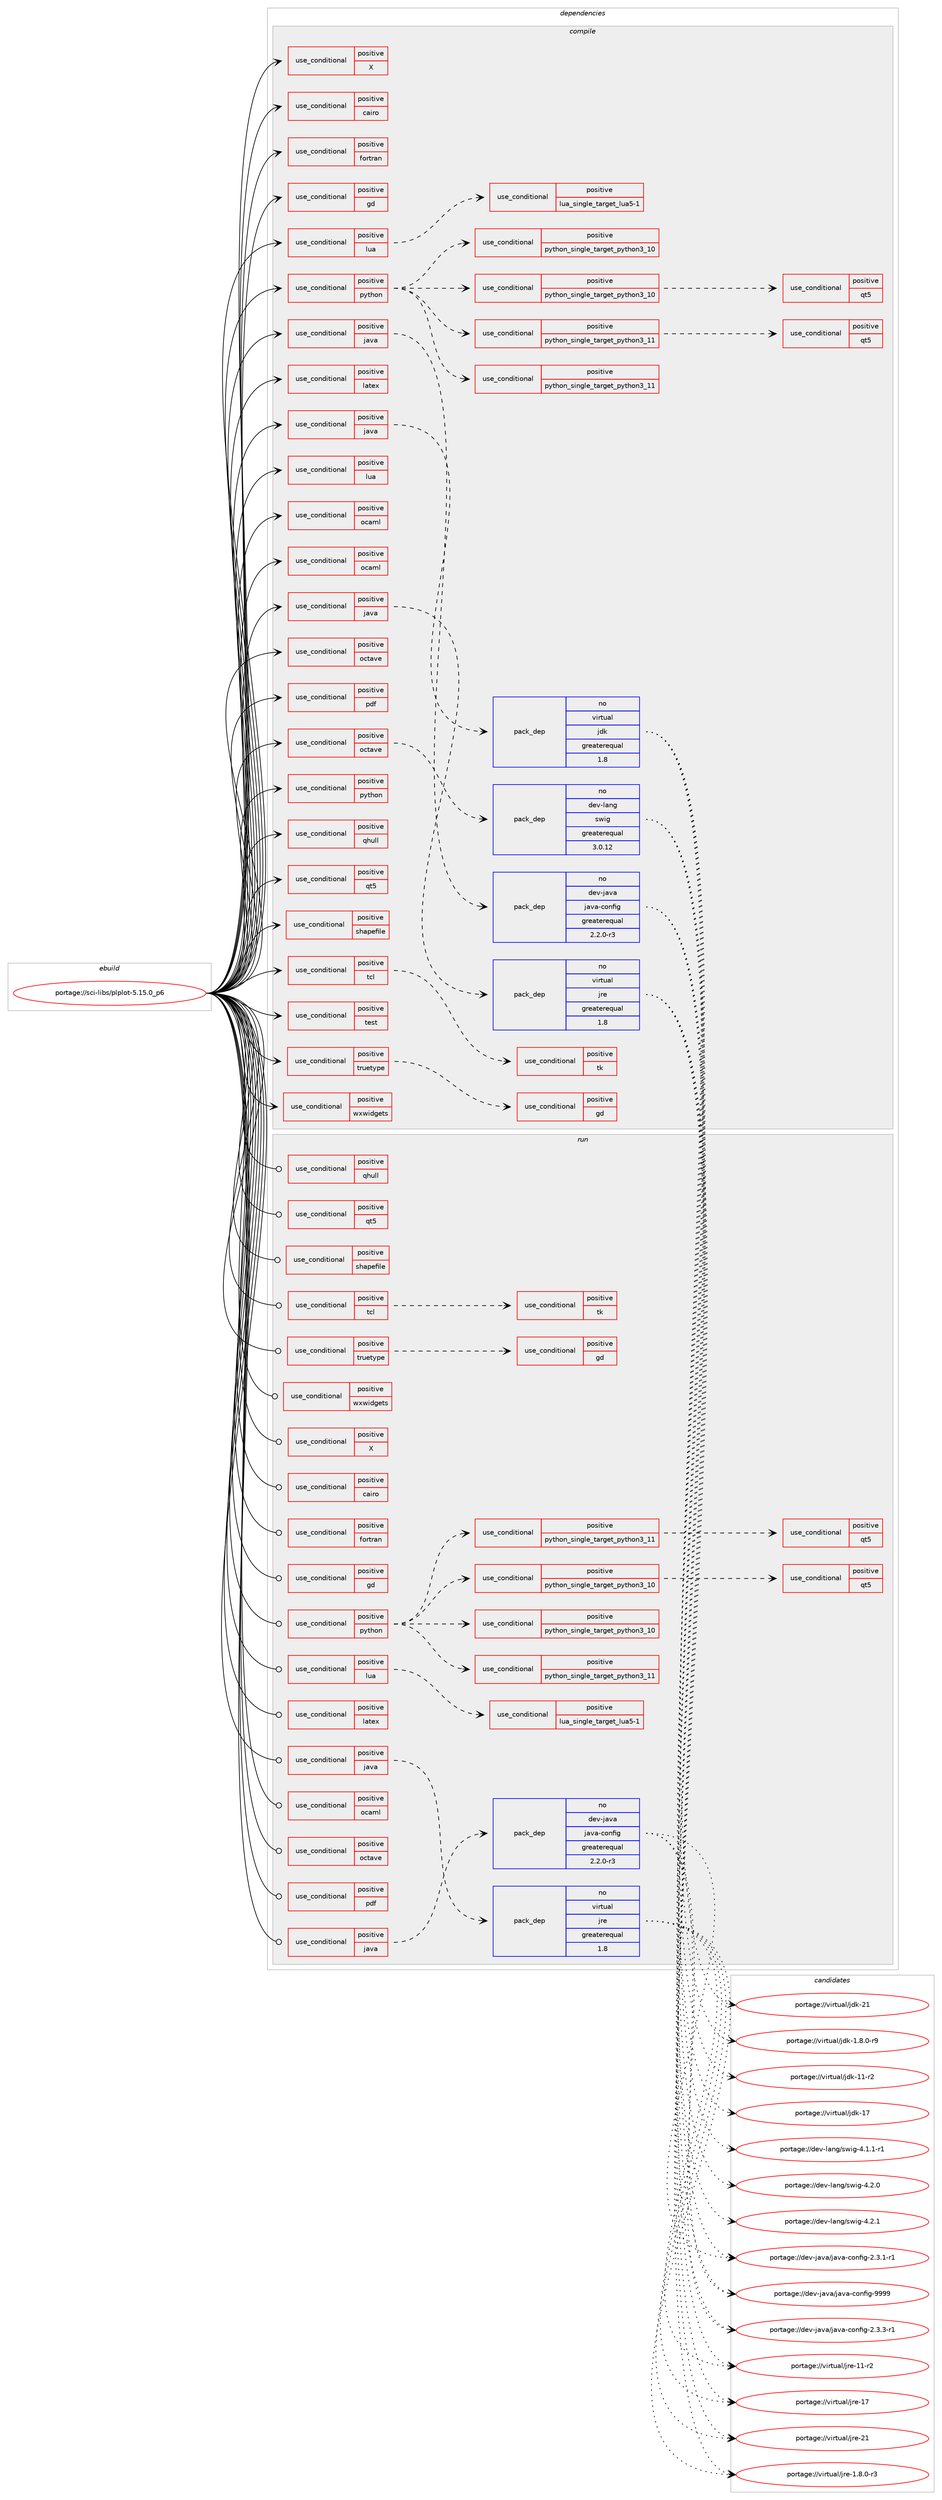 digraph prolog {

# *************
# Graph options
# *************

newrank=true;
concentrate=true;
compound=true;
graph [rankdir=LR,fontname=Helvetica,fontsize=10,ranksep=1.5];#, ranksep=2.5, nodesep=0.2];
edge  [arrowhead=vee];
node  [fontname=Helvetica,fontsize=10];

# **********
# The ebuild
# **********

subgraph cluster_leftcol {
color=gray;
rank=same;
label=<<i>ebuild</i>>;
id [label="portage://sci-libs/plplot-5.15.0_p6", color=red, width=4, href="../sci-libs/plplot-5.15.0_p6.svg"];
}

# ****************
# The dependencies
# ****************

subgraph cluster_midcol {
color=gray;
label=<<i>dependencies</i>>;
subgraph cluster_compile {
fillcolor="#eeeeee";
style=filled;
label=<<i>compile</i>>;
subgraph cond1716 {
dependency2442 [label=<<TABLE BORDER="0" CELLBORDER="1" CELLSPACING="0" CELLPADDING="4"><TR><TD ROWSPAN="3" CELLPADDING="10">use_conditional</TD></TR><TR><TD>positive</TD></TR><TR><TD>X</TD></TR></TABLE>>, shape=none, color=red];
# *** BEGIN UNKNOWN DEPENDENCY TYPE (TODO) ***
# dependency2442 -> package_dependency(portage://sci-libs/plplot-5.15.0_p6,install,no,x11-libs,libX11,none,[,,],[slot(0),equal],[])
# *** END UNKNOWN DEPENDENCY TYPE (TODO) ***

# *** BEGIN UNKNOWN DEPENDENCY TYPE (TODO) ***
# dependency2442 -> package_dependency(portage://sci-libs/plplot-5.15.0_p6,install,no,x11-libs,libXau,none,[,,],[slot(0),equal],[])
# *** END UNKNOWN DEPENDENCY TYPE (TODO) ***

# *** BEGIN UNKNOWN DEPENDENCY TYPE (TODO) ***
# dependency2442 -> package_dependency(portage://sci-libs/plplot-5.15.0_p6,install,no,x11-libs,libXdmcp,none,[,,],[slot(0),equal],[])
# *** END UNKNOWN DEPENDENCY TYPE (TODO) ***

}
id:e -> dependency2442:w [weight=20,style="solid",arrowhead="vee"];
subgraph cond1717 {
dependency2443 [label=<<TABLE BORDER="0" CELLBORDER="1" CELLSPACING="0" CELLPADDING="4"><TR><TD ROWSPAN="3" CELLPADDING="10">use_conditional</TD></TR><TR><TD>positive</TD></TR><TR><TD>cairo</TD></TR></TABLE>>, shape=none, color=red];
# *** BEGIN UNKNOWN DEPENDENCY TYPE (TODO) ***
# dependency2443 -> package_dependency(portage://sci-libs/plplot-5.15.0_p6,install,no,x11-libs,cairo,none,[,,],[slot(0),equal],[use(optenable(svg),positive),use(enable(X),none)])
# *** END UNKNOWN DEPENDENCY TYPE (TODO) ***

}
id:e -> dependency2443:w [weight=20,style="solid",arrowhead="vee"];
subgraph cond1718 {
dependency2444 [label=<<TABLE BORDER="0" CELLBORDER="1" CELLSPACING="0" CELLPADDING="4"><TR><TD ROWSPAN="3" CELLPADDING="10">use_conditional</TD></TR><TR><TD>positive</TD></TR><TR><TD>fortran</TD></TR></TABLE>>, shape=none, color=red];
# *** BEGIN UNKNOWN DEPENDENCY TYPE (TODO) ***
# dependency2444 -> package_dependency(portage://sci-libs/plplot-5.15.0_p6,install,no,virtual,fortran,none,[,,],[],[])
# *** END UNKNOWN DEPENDENCY TYPE (TODO) ***

}
id:e -> dependency2444:w [weight=20,style="solid",arrowhead="vee"];
subgraph cond1719 {
dependency2445 [label=<<TABLE BORDER="0" CELLBORDER="1" CELLSPACING="0" CELLPADDING="4"><TR><TD ROWSPAN="3" CELLPADDING="10">use_conditional</TD></TR><TR><TD>positive</TD></TR><TR><TD>gd</TD></TR></TABLE>>, shape=none, color=red];
# *** BEGIN UNKNOWN DEPENDENCY TYPE (TODO) ***
# dependency2445 -> package_dependency(portage://sci-libs/plplot-5.15.0_p6,install,no,media-libs,gd,none,[,,],[slot(2),equal],[use(optenable(jpeg),none),use(optenable(png),none)])
# *** END UNKNOWN DEPENDENCY TYPE (TODO) ***

}
id:e -> dependency2445:w [weight=20,style="solid",arrowhead="vee"];
subgraph cond1720 {
dependency2446 [label=<<TABLE BORDER="0" CELLBORDER="1" CELLSPACING="0" CELLPADDING="4"><TR><TD ROWSPAN="3" CELLPADDING="10">use_conditional</TD></TR><TR><TD>positive</TD></TR><TR><TD>java</TD></TR></TABLE>>, shape=none, color=red];
subgraph pack687 {
dependency2447 [label=<<TABLE BORDER="0" CELLBORDER="1" CELLSPACING="0" CELLPADDING="4" WIDTH="220"><TR><TD ROWSPAN="6" CELLPADDING="30">pack_dep</TD></TR><TR><TD WIDTH="110">no</TD></TR><TR><TD>dev-java</TD></TR><TR><TD>java-config</TD></TR><TR><TD>greaterequal</TD></TR><TR><TD>2.2.0-r3</TD></TR></TABLE>>, shape=none, color=blue];
}
dependency2446:e -> dependency2447:w [weight=20,style="dashed",arrowhead="vee"];
}
id:e -> dependency2446:w [weight=20,style="solid",arrowhead="vee"];
subgraph cond1721 {
dependency2448 [label=<<TABLE BORDER="0" CELLBORDER="1" CELLSPACING="0" CELLPADDING="4"><TR><TD ROWSPAN="3" CELLPADDING="10">use_conditional</TD></TR><TR><TD>positive</TD></TR><TR><TD>java</TD></TR></TABLE>>, shape=none, color=red];
subgraph pack688 {
dependency2449 [label=<<TABLE BORDER="0" CELLBORDER="1" CELLSPACING="0" CELLPADDING="4" WIDTH="220"><TR><TD ROWSPAN="6" CELLPADDING="30">pack_dep</TD></TR><TR><TD WIDTH="110">no</TD></TR><TR><TD>virtual</TD></TR><TR><TD>jdk</TD></TR><TR><TD>greaterequal</TD></TR><TR><TD>1.8</TD></TR></TABLE>>, shape=none, color=blue];
}
dependency2448:e -> dependency2449:w [weight=20,style="dashed",arrowhead="vee"];
# *** BEGIN UNKNOWN DEPENDENCY TYPE (TODO) ***
# dependency2448 -> package_dependency(portage://sci-libs/plplot-5.15.0_p6,install,no,dev-lang,swig,none,[,,],[],[])
# *** END UNKNOWN DEPENDENCY TYPE (TODO) ***

}
id:e -> dependency2448:w [weight=20,style="solid",arrowhead="vee"];
subgraph cond1722 {
dependency2450 [label=<<TABLE BORDER="0" CELLBORDER="1" CELLSPACING="0" CELLPADDING="4"><TR><TD ROWSPAN="3" CELLPADDING="10">use_conditional</TD></TR><TR><TD>positive</TD></TR><TR><TD>java</TD></TR></TABLE>>, shape=none, color=red];
subgraph pack689 {
dependency2451 [label=<<TABLE BORDER="0" CELLBORDER="1" CELLSPACING="0" CELLPADDING="4" WIDTH="220"><TR><TD ROWSPAN="6" CELLPADDING="30">pack_dep</TD></TR><TR><TD WIDTH="110">no</TD></TR><TR><TD>virtual</TD></TR><TR><TD>jre</TD></TR><TR><TD>greaterequal</TD></TR><TR><TD>1.8</TD></TR></TABLE>>, shape=none, color=blue];
}
dependency2450:e -> dependency2451:w [weight=20,style="dashed",arrowhead="vee"];
}
id:e -> dependency2450:w [weight=20,style="solid",arrowhead="vee"];
subgraph cond1723 {
dependency2452 [label=<<TABLE BORDER="0" CELLBORDER="1" CELLSPACING="0" CELLPADDING="4"><TR><TD ROWSPAN="3" CELLPADDING="10">use_conditional</TD></TR><TR><TD>positive</TD></TR><TR><TD>latex</TD></TR></TABLE>>, shape=none, color=red];
# *** BEGIN UNKNOWN DEPENDENCY TYPE (TODO) ***
# dependency2452 -> package_dependency(portage://sci-libs/plplot-5.15.0_p6,install,no,app-text,ghostscript-gpl,none,[,,],[],[])
# *** END UNKNOWN DEPENDENCY TYPE (TODO) ***

# *** BEGIN UNKNOWN DEPENDENCY TYPE (TODO) ***
# dependency2452 -> package_dependency(portage://sci-libs/plplot-5.15.0_p6,install,no,virtual,latex-base,none,[,,],[],[])
# *** END UNKNOWN DEPENDENCY TYPE (TODO) ***

}
id:e -> dependency2452:w [weight=20,style="solid",arrowhead="vee"];
subgraph cond1724 {
dependency2453 [label=<<TABLE BORDER="0" CELLBORDER="1" CELLSPACING="0" CELLPADDING="4"><TR><TD ROWSPAN="3" CELLPADDING="10">use_conditional</TD></TR><TR><TD>positive</TD></TR><TR><TD>lua</TD></TR></TABLE>>, shape=none, color=red];
subgraph cond1725 {
dependency2454 [label=<<TABLE BORDER="0" CELLBORDER="1" CELLSPACING="0" CELLPADDING="4"><TR><TD ROWSPAN="3" CELLPADDING="10">use_conditional</TD></TR><TR><TD>positive</TD></TR><TR><TD>lua_single_target_lua5-1</TD></TR></TABLE>>, shape=none, color=red];
# *** BEGIN UNKNOWN DEPENDENCY TYPE (TODO) ***
# dependency2454 -> package_dependency(portage://sci-libs/plplot-5.15.0_p6,install,no,dev-lang,lua,none,[,,],[slot(5.1)],[])
# *** END UNKNOWN DEPENDENCY TYPE (TODO) ***

}
dependency2453:e -> dependency2454:w [weight=20,style="dashed",arrowhead="vee"];
}
id:e -> dependency2453:w [weight=20,style="solid",arrowhead="vee"];
subgraph cond1726 {
dependency2455 [label=<<TABLE BORDER="0" CELLBORDER="1" CELLSPACING="0" CELLPADDING="4"><TR><TD ROWSPAN="3" CELLPADDING="10">use_conditional</TD></TR><TR><TD>positive</TD></TR><TR><TD>lua</TD></TR></TABLE>>, shape=none, color=red];
# *** BEGIN UNKNOWN DEPENDENCY TYPE (TODO) ***
# dependency2455 -> package_dependency(portage://sci-libs/plplot-5.15.0_p6,install,no,dev-lang,swig,none,[,,],[],[])
# *** END UNKNOWN DEPENDENCY TYPE (TODO) ***

}
id:e -> dependency2455:w [weight=20,style="solid",arrowhead="vee"];
subgraph cond1727 {
dependency2456 [label=<<TABLE BORDER="0" CELLBORDER="1" CELLSPACING="0" CELLPADDING="4"><TR><TD ROWSPAN="3" CELLPADDING="10">use_conditional</TD></TR><TR><TD>positive</TD></TR><TR><TD>ocaml</TD></TR></TABLE>>, shape=none, color=red];
# *** BEGIN UNKNOWN DEPENDENCY TYPE (TODO) ***
# dependency2456 -> package_dependency(portage://sci-libs/plplot-5.15.0_p6,install,no,dev-lang,ocaml,none,[,,],any_same_slot,[])
# *** END UNKNOWN DEPENDENCY TYPE (TODO) ***

# *** BEGIN UNKNOWN DEPENDENCY TYPE (TODO) ***
# dependency2456 -> package_dependency(portage://sci-libs/plplot-5.15.0_p6,install,no,dev-ml,camlidl,none,[,,],any_same_slot,[])
# *** END UNKNOWN DEPENDENCY TYPE (TODO) ***

}
id:e -> dependency2456:w [weight=20,style="solid",arrowhead="vee"];
subgraph cond1728 {
dependency2457 [label=<<TABLE BORDER="0" CELLBORDER="1" CELLSPACING="0" CELLPADDING="4"><TR><TD ROWSPAN="3" CELLPADDING="10">use_conditional</TD></TR><TR><TD>positive</TD></TR><TR><TD>ocaml</TD></TR></TABLE>>, shape=none, color=red];
# *** BEGIN UNKNOWN DEPENDENCY TYPE (TODO) ***
# dependency2457 -> package_dependency(portage://sci-libs/plplot-5.15.0_p6,install,no,dev-ml,findlib,none,[,,],[],[])
# *** END UNKNOWN DEPENDENCY TYPE (TODO) ***

}
id:e -> dependency2457:w [weight=20,style="solid",arrowhead="vee"];
subgraph cond1729 {
dependency2458 [label=<<TABLE BORDER="0" CELLBORDER="1" CELLSPACING="0" CELLPADDING="4"><TR><TD ROWSPAN="3" CELLPADDING="10">use_conditional</TD></TR><TR><TD>positive</TD></TR><TR><TD>octave</TD></TR></TABLE>>, shape=none, color=red];
subgraph pack690 {
dependency2459 [label=<<TABLE BORDER="0" CELLBORDER="1" CELLSPACING="0" CELLPADDING="4" WIDTH="220"><TR><TD ROWSPAN="6" CELLPADDING="30">pack_dep</TD></TR><TR><TD WIDTH="110">no</TD></TR><TR><TD>dev-lang</TD></TR><TR><TD>swig</TD></TR><TR><TD>greaterequal</TD></TR><TR><TD>3.0.12</TD></TR></TABLE>>, shape=none, color=blue];
}
dependency2458:e -> dependency2459:w [weight=20,style="dashed",arrowhead="vee"];
}
id:e -> dependency2458:w [weight=20,style="solid",arrowhead="vee"];
subgraph cond1730 {
dependency2460 [label=<<TABLE BORDER="0" CELLBORDER="1" CELLSPACING="0" CELLPADDING="4"><TR><TD ROWSPAN="3" CELLPADDING="10">use_conditional</TD></TR><TR><TD>positive</TD></TR><TR><TD>octave</TD></TR></TABLE>>, shape=none, color=red];
# *** BEGIN UNKNOWN DEPENDENCY TYPE (TODO) ***
# dependency2460 -> package_dependency(portage://sci-libs/plplot-5.15.0_p6,install,no,sci-mathematics,octave,none,[,,],[slot(0),equal],[])
# *** END UNKNOWN DEPENDENCY TYPE (TODO) ***

}
id:e -> dependency2460:w [weight=20,style="solid",arrowhead="vee"];
subgraph cond1731 {
dependency2461 [label=<<TABLE BORDER="0" CELLBORDER="1" CELLSPACING="0" CELLPADDING="4"><TR><TD ROWSPAN="3" CELLPADDING="10">use_conditional</TD></TR><TR><TD>positive</TD></TR><TR><TD>pdf</TD></TR></TABLE>>, shape=none, color=red];
# *** BEGIN UNKNOWN DEPENDENCY TYPE (TODO) ***
# dependency2461 -> package_dependency(portage://sci-libs/plplot-5.15.0_p6,install,no,media-libs,libharu,none,[,,],[slot(0),equal],[])
# *** END UNKNOWN DEPENDENCY TYPE (TODO) ***

}
id:e -> dependency2461:w [weight=20,style="solid",arrowhead="vee"];
subgraph cond1732 {
dependency2462 [label=<<TABLE BORDER="0" CELLBORDER="1" CELLSPACING="0" CELLPADDING="4"><TR><TD ROWSPAN="3" CELLPADDING="10">use_conditional</TD></TR><TR><TD>positive</TD></TR><TR><TD>python</TD></TR></TABLE>>, shape=none, color=red];
subgraph cond1733 {
dependency2463 [label=<<TABLE BORDER="0" CELLBORDER="1" CELLSPACING="0" CELLPADDING="4"><TR><TD ROWSPAN="3" CELLPADDING="10">use_conditional</TD></TR><TR><TD>positive</TD></TR><TR><TD>python_single_target_python3_10</TD></TR></TABLE>>, shape=none, color=red];
# *** BEGIN UNKNOWN DEPENDENCY TYPE (TODO) ***
# dependency2463 -> package_dependency(portage://sci-libs/plplot-5.15.0_p6,install,no,dev-lang,python,none,[,,],[slot(3.10)],[])
# *** END UNKNOWN DEPENDENCY TYPE (TODO) ***

}
dependency2462:e -> dependency2463:w [weight=20,style="dashed",arrowhead="vee"];
subgraph cond1734 {
dependency2464 [label=<<TABLE BORDER="0" CELLBORDER="1" CELLSPACING="0" CELLPADDING="4"><TR><TD ROWSPAN="3" CELLPADDING="10">use_conditional</TD></TR><TR><TD>positive</TD></TR><TR><TD>python_single_target_python3_11</TD></TR></TABLE>>, shape=none, color=red];
# *** BEGIN UNKNOWN DEPENDENCY TYPE (TODO) ***
# dependency2464 -> package_dependency(portage://sci-libs/plplot-5.15.0_p6,install,no,dev-lang,python,none,[,,],[slot(3.11)],[])
# *** END UNKNOWN DEPENDENCY TYPE (TODO) ***

}
dependency2462:e -> dependency2464:w [weight=20,style="dashed",arrowhead="vee"];
subgraph cond1735 {
dependency2465 [label=<<TABLE BORDER="0" CELLBORDER="1" CELLSPACING="0" CELLPADDING="4"><TR><TD ROWSPAN="3" CELLPADDING="10">use_conditional</TD></TR><TR><TD>positive</TD></TR><TR><TD>python_single_target_python3_10</TD></TR></TABLE>>, shape=none, color=red];
# *** BEGIN UNKNOWN DEPENDENCY TYPE (TODO) ***
# dependency2465 -> package_dependency(portage://sci-libs/plplot-5.15.0_p6,install,no,dev-python,numpy,none,[,,],[],[use(enable(python_targets_python3_10),negative)])
# *** END UNKNOWN DEPENDENCY TYPE (TODO) ***

subgraph cond1736 {
dependency2466 [label=<<TABLE BORDER="0" CELLBORDER="1" CELLSPACING="0" CELLPADDING="4"><TR><TD ROWSPAN="3" CELLPADDING="10">use_conditional</TD></TR><TR><TD>positive</TD></TR><TR><TD>qt5</TD></TR></TABLE>>, shape=none, color=red];
# *** BEGIN UNKNOWN DEPENDENCY TYPE (TODO) ***
# dependency2466 -> package_dependency(portage://sci-libs/plplot-5.15.0_p6,install,no,dev-python,PyQt5,none,[,,],[],[use(enable(python_targets_python3_10),negative)])
# *** END UNKNOWN DEPENDENCY TYPE (TODO) ***

}
dependency2465:e -> dependency2466:w [weight=20,style="dashed",arrowhead="vee"];
}
dependency2462:e -> dependency2465:w [weight=20,style="dashed",arrowhead="vee"];
subgraph cond1737 {
dependency2467 [label=<<TABLE BORDER="0" CELLBORDER="1" CELLSPACING="0" CELLPADDING="4"><TR><TD ROWSPAN="3" CELLPADDING="10">use_conditional</TD></TR><TR><TD>positive</TD></TR><TR><TD>python_single_target_python3_11</TD></TR></TABLE>>, shape=none, color=red];
# *** BEGIN UNKNOWN DEPENDENCY TYPE (TODO) ***
# dependency2467 -> package_dependency(portage://sci-libs/plplot-5.15.0_p6,install,no,dev-python,numpy,none,[,,],[],[use(enable(python_targets_python3_11),negative)])
# *** END UNKNOWN DEPENDENCY TYPE (TODO) ***

subgraph cond1738 {
dependency2468 [label=<<TABLE BORDER="0" CELLBORDER="1" CELLSPACING="0" CELLPADDING="4"><TR><TD ROWSPAN="3" CELLPADDING="10">use_conditional</TD></TR><TR><TD>positive</TD></TR><TR><TD>qt5</TD></TR></TABLE>>, shape=none, color=red];
# *** BEGIN UNKNOWN DEPENDENCY TYPE (TODO) ***
# dependency2468 -> package_dependency(portage://sci-libs/plplot-5.15.0_p6,install,no,dev-python,PyQt5,none,[,,],[],[use(enable(python_targets_python3_11),negative)])
# *** END UNKNOWN DEPENDENCY TYPE (TODO) ***

}
dependency2467:e -> dependency2468:w [weight=20,style="dashed",arrowhead="vee"];
}
dependency2462:e -> dependency2467:w [weight=20,style="dashed",arrowhead="vee"];
}
id:e -> dependency2462:w [weight=20,style="solid",arrowhead="vee"];
subgraph cond1739 {
dependency2469 [label=<<TABLE BORDER="0" CELLBORDER="1" CELLSPACING="0" CELLPADDING="4"><TR><TD ROWSPAN="3" CELLPADDING="10">use_conditional</TD></TR><TR><TD>positive</TD></TR><TR><TD>python</TD></TR></TABLE>>, shape=none, color=red];
# *** BEGIN UNKNOWN DEPENDENCY TYPE (TODO) ***
# dependency2469 -> package_dependency(portage://sci-libs/plplot-5.15.0_p6,install,no,dev-lang,swig,none,[,,],[],[])
# *** END UNKNOWN DEPENDENCY TYPE (TODO) ***

}
id:e -> dependency2469:w [weight=20,style="solid",arrowhead="vee"];
subgraph cond1740 {
dependency2470 [label=<<TABLE BORDER="0" CELLBORDER="1" CELLSPACING="0" CELLPADDING="4"><TR><TD ROWSPAN="3" CELLPADDING="10">use_conditional</TD></TR><TR><TD>positive</TD></TR><TR><TD>qhull</TD></TR></TABLE>>, shape=none, color=red];
# *** BEGIN UNKNOWN DEPENDENCY TYPE (TODO) ***
# dependency2470 -> package_dependency(portage://sci-libs/plplot-5.15.0_p6,install,no,media-libs,qhull,none,[,,],[slot(0),equal],[])
# *** END UNKNOWN DEPENDENCY TYPE (TODO) ***

}
id:e -> dependency2470:w [weight=20,style="solid",arrowhead="vee"];
subgraph cond1741 {
dependency2471 [label=<<TABLE BORDER="0" CELLBORDER="1" CELLSPACING="0" CELLPADDING="4"><TR><TD ROWSPAN="3" CELLPADDING="10">use_conditional</TD></TR><TR><TD>positive</TD></TR><TR><TD>qt5</TD></TR></TABLE>>, shape=none, color=red];
# *** BEGIN UNKNOWN DEPENDENCY TYPE (TODO) ***
# dependency2471 -> package_dependency(portage://sci-libs/plplot-5.15.0_p6,install,no,dev-qt,qtgui,none,[,,],[slot(5)],[])
# *** END UNKNOWN DEPENDENCY TYPE (TODO) ***

# *** BEGIN UNKNOWN DEPENDENCY TYPE (TODO) ***
# dependency2471 -> package_dependency(portage://sci-libs/plplot-5.15.0_p6,install,no,dev-qt,qtsvg,none,[,,],[slot(5)],[])
# *** END UNKNOWN DEPENDENCY TYPE (TODO) ***

# *** BEGIN UNKNOWN DEPENDENCY TYPE (TODO) ***
# dependency2471 -> package_dependency(portage://sci-libs/plplot-5.15.0_p6,install,no,dev-qt,qtprintsupport,none,[,,],[slot(5)],[])
# *** END UNKNOWN DEPENDENCY TYPE (TODO) ***

}
id:e -> dependency2471:w [weight=20,style="solid",arrowhead="vee"];
subgraph cond1742 {
dependency2472 [label=<<TABLE BORDER="0" CELLBORDER="1" CELLSPACING="0" CELLPADDING="4"><TR><TD ROWSPAN="3" CELLPADDING="10">use_conditional</TD></TR><TR><TD>positive</TD></TR><TR><TD>shapefile</TD></TR></TABLE>>, shape=none, color=red];
# *** BEGIN UNKNOWN DEPENDENCY TYPE (TODO) ***
# dependency2472 -> package_dependency(portage://sci-libs/plplot-5.15.0_p6,install,no,sci-libs,shapelib,none,[,,],[slot(0),equal],[])
# *** END UNKNOWN DEPENDENCY TYPE (TODO) ***

}
id:e -> dependency2472:w [weight=20,style="solid",arrowhead="vee"];
subgraph cond1743 {
dependency2473 [label=<<TABLE BORDER="0" CELLBORDER="1" CELLSPACING="0" CELLPADDING="4"><TR><TD ROWSPAN="3" CELLPADDING="10">use_conditional</TD></TR><TR><TD>positive</TD></TR><TR><TD>tcl</TD></TR></TABLE>>, shape=none, color=red];
# *** BEGIN UNKNOWN DEPENDENCY TYPE (TODO) ***
# dependency2473 -> package_dependency(portage://sci-libs/plplot-5.15.0_p6,install,no,dev-lang,tcl,none,[,,],[slot(0),equal],[])
# *** END UNKNOWN DEPENDENCY TYPE (TODO) ***

# *** BEGIN UNKNOWN DEPENDENCY TYPE (TODO) ***
# dependency2473 -> package_dependency(portage://sci-libs/plplot-5.15.0_p6,install,no,dev-tcltk,itcl,none,[,,],[slot(0),equal],[])
# *** END UNKNOWN DEPENDENCY TYPE (TODO) ***

subgraph cond1744 {
dependency2474 [label=<<TABLE BORDER="0" CELLBORDER="1" CELLSPACING="0" CELLPADDING="4"><TR><TD ROWSPAN="3" CELLPADDING="10">use_conditional</TD></TR><TR><TD>positive</TD></TR><TR><TD>tk</TD></TR></TABLE>>, shape=none, color=red];
# *** BEGIN UNKNOWN DEPENDENCY TYPE (TODO) ***
# dependency2474 -> package_dependency(portage://sci-libs/plplot-5.15.0_p6,install,no,dev-lang,tk,none,[,,],[slot(0),equal],[])
# *** END UNKNOWN DEPENDENCY TYPE (TODO) ***

# *** BEGIN UNKNOWN DEPENDENCY TYPE (TODO) ***
# dependency2474 -> package_dependency(portage://sci-libs/plplot-5.15.0_p6,install,no,dev-tcltk,itk,none,[,,],[],[])
# *** END UNKNOWN DEPENDENCY TYPE (TODO) ***

}
dependency2473:e -> dependency2474:w [weight=20,style="dashed",arrowhead="vee"];
}
id:e -> dependency2473:w [weight=20,style="solid",arrowhead="vee"];
subgraph cond1745 {
dependency2475 [label=<<TABLE BORDER="0" CELLBORDER="1" CELLSPACING="0" CELLPADDING="4"><TR><TD ROWSPAN="3" CELLPADDING="10">use_conditional</TD></TR><TR><TD>positive</TD></TR><TR><TD>test</TD></TR></TABLE>>, shape=none, color=red];
# *** BEGIN UNKNOWN DEPENDENCY TYPE (TODO) ***
# dependency2475 -> package_dependency(portage://sci-libs/plplot-5.15.0_p6,install,no,media-fonts,font-misc-misc,none,[,,],[],[])
# *** END UNKNOWN DEPENDENCY TYPE (TODO) ***

# *** BEGIN UNKNOWN DEPENDENCY TYPE (TODO) ***
# dependency2475 -> package_dependency(portage://sci-libs/plplot-5.15.0_p6,install,no,media-fonts,font-cursor-misc,none,[,,],[],[])
# *** END UNKNOWN DEPENDENCY TYPE (TODO) ***

}
id:e -> dependency2475:w [weight=20,style="solid",arrowhead="vee"];
subgraph cond1746 {
dependency2476 [label=<<TABLE BORDER="0" CELLBORDER="1" CELLSPACING="0" CELLPADDING="4"><TR><TD ROWSPAN="3" CELLPADDING="10">use_conditional</TD></TR><TR><TD>positive</TD></TR><TR><TD>truetype</TD></TR></TABLE>>, shape=none, color=red];
# *** BEGIN UNKNOWN DEPENDENCY TYPE (TODO) ***
# dependency2476 -> package_dependency(portage://sci-libs/plplot-5.15.0_p6,install,no,media-fonts,freefont,none,[,,],[],[])
# *** END UNKNOWN DEPENDENCY TYPE (TODO) ***

# *** BEGIN UNKNOWN DEPENDENCY TYPE (TODO) ***
# dependency2476 -> package_dependency(portage://sci-libs/plplot-5.15.0_p6,install,no,media-libs,lasi,none,[,,],[slot(0),equal],[])
# *** END UNKNOWN DEPENDENCY TYPE (TODO) ***

subgraph cond1747 {
dependency2477 [label=<<TABLE BORDER="0" CELLBORDER="1" CELLSPACING="0" CELLPADDING="4"><TR><TD ROWSPAN="3" CELLPADDING="10">use_conditional</TD></TR><TR><TD>positive</TD></TR><TR><TD>gd</TD></TR></TABLE>>, shape=none, color=red];
# *** BEGIN UNKNOWN DEPENDENCY TYPE (TODO) ***
# dependency2477 -> package_dependency(portage://sci-libs/plplot-5.15.0_p6,install,no,media-libs,gd,none,[,,],[slot(2),equal],[use(enable(truetype),none)])
# *** END UNKNOWN DEPENDENCY TYPE (TODO) ***

}
dependency2476:e -> dependency2477:w [weight=20,style="dashed",arrowhead="vee"];
}
id:e -> dependency2476:w [weight=20,style="solid",arrowhead="vee"];
subgraph cond1748 {
dependency2478 [label=<<TABLE BORDER="0" CELLBORDER="1" CELLSPACING="0" CELLPADDING="4"><TR><TD ROWSPAN="3" CELLPADDING="10">use_conditional</TD></TR><TR><TD>positive</TD></TR><TR><TD>wxwidgets</TD></TR></TABLE>>, shape=none, color=red];
# *** BEGIN UNKNOWN DEPENDENCY TYPE (TODO) ***
# dependency2478 -> package_dependency(portage://sci-libs/plplot-5.15.0_p6,install,no,x11-libs,wxGTK,none,[,,],[slot(3.2-gtk3),equal],[use(enable(X),none)])
# *** END UNKNOWN DEPENDENCY TYPE (TODO) ***

# *** BEGIN UNKNOWN DEPENDENCY TYPE (TODO) ***
# dependency2478 -> package_dependency(portage://sci-libs/plplot-5.15.0_p6,install,no,x11-libs,agg,none,[,,],[slot(0),equal],[use(optenable(truetype),none)])
# *** END UNKNOWN DEPENDENCY TYPE (TODO) ***

}
id:e -> dependency2478:w [weight=20,style="solid",arrowhead="vee"];
# *** BEGIN UNKNOWN DEPENDENCY TYPE (TODO) ***
# id -> package_dependency(portage://sci-libs/plplot-5.15.0_p6,install,no,virtual,pkgconfig,none,[,,],[],[])
# *** END UNKNOWN DEPENDENCY TYPE (TODO) ***

}
subgraph cluster_compileandrun {
fillcolor="#eeeeee";
style=filled;
label=<<i>compile and run</i>>;
}
subgraph cluster_run {
fillcolor="#eeeeee";
style=filled;
label=<<i>run</i>>;
subgraph cond1749 {
dependency2479 [label=<<TABLE BORDER="0" CELLBORDER="1" CELLSPACING="0" CELLPADDING="4"><TR><TD ROWSPAN="3" CELLPADDING="10">use_conditional</TD></TR><TR><TD>positive</TD></TR><TR><TD>X</TD></TR></TABLE>>, shape=none, color=red];
# *** BEGIN UNKNOWN DEPENDENCY TYPE (TODO) ***
# dependency2479 -> package_dependency(portage://sci-libs/plplot-5.15.0_p6,run,no,x11-libs,libX11,none,[,,],[slot(0),equal],[])
# *** END UNKNOWN DEPENDENCY TYPE (TODO) ***

# *** BEGIN UNKNOWN DEPENDENCY TYPE (TODO) ***
# dependency2479 -> package_dependency(portage://sci-libs/plplot-5.15.0_p6,run,no,x11-libs,libXau,none,[,,],[slot(0),equal],[])
# *** END UNKNOWN DEPENDENCY TYPE (TODO) ***

# *** BEGIN UNKNOWN DEPENDENCY TYPE (TODO) ***
# dependency2479 -> package_dependency(portage://sci-libs/plplot-5.15.0_p6,run,no,x11-libs,libXdmcp,none,[,,],[slot(0),equal],[])
# *** END UNKNOWN DEPENDENCY TYPE (TODO) ***

}
id:e -> dependency2479:w [weight=20,style="solid",arrowhead="odot"];
subgraph cond1750 {
dependency2480 [label=<<TABLE BORDER="0" CELLBORDER="1" CELLSPACING="0" CELLPADDING="4"><TR><TD ROWSPAN="3" CELLPADDING="10">use_conditional</TD></TR><TR><TD>positive</TD></TR><TR><TD>cairo</TD></TR></TABLE>>, shape=none, color=red];
# *** BEGIN UNKNOWN DEPENDENCY TYPE (TODO) ***
# dependency2480 -> package_dependency(portage://sci-libs/plplot-5.15.0_p6,run,no,x11-libs,cairo,none,[,,],[slot(0),equal],[use(optenable(svg),positive),use(enable(X),none)])
# *** END UNKNOWN DEPENDENCY TYPE (TODO) ***

}
id:e -> dependency2480:w [weight=20,style="solid",arrowhead="odot"];
subgraph cond1751 {
dependency2481 [label=<<TABLE BORDER="0" CELLBORDER="1" CELLSPACING="0" CELLPADDING="4"><TR><TD ROWSPAN="3" CELLPADDING="10">use_conditional</TD></TR><TR><TD>positive</TD></TR><TR><TD>fortran</TD></TR></TABLE>>, shape=none, color=red];
# *** BEGIN UNKNOWN DEPENDENCY TYPE (TODO) ***
# dependency2481 -> package_dependency(portage://sci-libs/plplot-5.15.0_p6,run,no,virtual,fortran,none,[,,],[],[])
# *** END UNKNOWN DEPENDENCY TYPE (TODO) ***

}
id:e -> dependency2481:w [weight=20,style="solid",arrowhead="odot"];
subgraph cond1752 {
dependency2482 [label=<<TABLE BORDER="0" CELLBORDER="1" CELLSPACING="0" CELLPADDING="4"><TR><TD ROWSPAN="3" CELLPADDING="10">use_conditional</TD></TR><TR><TD>positive</TD></TR><TR><TD>gd</TD></TR></TABLE>>, shape=none, color=red];
# *** BEGIN UNKNOWN DEPENDENCY TYPE (TODO) ***
# dependency2482 -> package_dependency(portage://sci-libs/plplot-5.15.0_p6,run,no,media-libs,gd,none,[,,],[slot(2),equal],[use(optenable(jpeg),none),use(optenable(png),none)])
# *** END UNKNOWN DEPENDENCY TYPE (TODO) ***

}
id:e -> dependency2482:w [weight=20,style="solid",arrowhead="odot"];
subgraph cond1753 {
dependency2483 [label=<<TABLE BORDER="0" CELLBORDER="1" CELLSPACING="0" CELLPADDING="4"><TR><TD ROWSPAN="3" CELLPADDING="10">use_conditional</TD></TR><TR><TD>positive</TD></TR><TR><TD>java</TD></TR></TABLE>>, shape=none, color=red];
subgraph pack691 {
dependency2484 [label=<<TABLE BORDER="0" CELLBORDER="1" CELLSPACING="0" CELLPADDING="4" WIDTH="220"><TR><TD ROWSPAN="6" CELLPADDING="30">pack_dep</TD></TR><TR><TD WIDTH="110">no</TD></TR><TR><TD>dev-java</TD></TR><TR><TD>java-config</TD></TR><TR><TD>greaterequal</TD></TR><TR><TD>2.2.0-r3</TD></TR></TABLE>>, shape=none, color=blue];
}
dependency2483:e -> dependency2484:w [weight=20,style="dashed",arrowhead="vee"];
}
id:e -> dependency2483:w [weight=20,style="solid",arrowhead="odot"];
subgraph cond1754 {
dependency2485 [label=<<TABLE BORDER="0" CELLBORDER="1" CELLSPACING="0" CELLPADDING="4"><TR><TD ROWSPAN="3" CELLPADDING="10">use_conditional</TD></TR><TR><TD>positive</TD></TR><TR><TD>java</TD></TR></TABLE>>, shape=none, color=red];
subgraph pack692 {
dependency2486 [label=<<TABLE BORDER="0" CELLBORDER="1" CELLSPACING="0" CELLPADDING="4" WIDTH="220"><TR><TD ROWSPAN="6" CELLPADDING="30">pack_dep</TD></TR><TR><TD WIDTH="110">no</TD></TR><TR><TD>virtual</TD></TR><TR><TD>jre</TD></TR><TR><TD>greaterequal</TD></TR><TR><TD>1.8</TD></TR></TABLE>>, shape=none, color=blue];
}
dependency2485:e -> dependency2486:w [weight=20,style="dashed",arrowhead="vee"];
}
id:e -> dependency2485:w [weight=20,style="solid",arrowhead="odot"];
subgraph cond1755 {
dependency2487 [label=<<TABLE BORDER="0" CELLBORDER="1" CELLSPACING="0" CELLPADDING="4"><TR><TD ROWSPAN="3" CELLPADDING="10">use_conditional</TD></TR><TR><TD>positive</TD></TR><TR><TD>latex</TD></TR></TABLE>>, shape=none, color=red];
# *** BEGIN UNKNOWN DEPENDENCY TYPE (TODO) ***
# dependency2487 -> package_dependency(portage://sci-libs/plplot-5.15.0_p6,run,no,app-text,ghostscript-gpl,none,[,,],[],[])
# *** END UNKNOWN DEPENDENCY TYPE (TODO) ***

# *** BEGIN UNKNOWN DEPENDENCY TYPE (TODO) ***
# dependency2487 -> package_dependency(portage://sci-libs/plplot-5.15.0_p6,run,no,virtual,latex-base,none,[,,],[],[])
# *** END UNKNOWN DEPENDENCY TYPE (TODO) ***

}
id:e -> dependency2487:w [weight=20,style="solid",arrowhead="odot"];
subgraph cond1756 {
dependency2488 [label=<<TABLE BORDER="0" CELLBORDER="1" CELLSPACING="0" CELLPADDING="4"><TR><TD ROWSPAN="3" CELLPADDING="10">use_conditional</TD></TR><TR><TD>positive</TD></TR><TR><TD>lua</TD></TR></TABLE>>, shape=none, color=red];
subgraph cond1757 {
dependency2489 [label=<<TABLE BORDER="0" CELLBORDER="1" CELLSPACING="0" CELLPADDING="4"><TR><TD ROWSPAN="3" CELLPADDING="10">use_conditional</TD></TR><TR><TD>positive</TD></TR><TR><TD>lua_single_target_lua5-1</TD></TR></TABLE>>, shape=none, color=red];
# *** BEGIN UNKNOWN DEPENDENCY TYPE (TODO) ***
# dependency2489 -> package_dependency(portage://sci-libs/plplot-5.15.0_p6,run,no,dev-lang,lua,none,[,,],[slot(5.1)],[])
# *** END UNKNOWN DEPENDENCY TYPE (TODO) ***

}
dependency2488:e -> dependency2489:w [weight=20,style="dashed",arrowhead="vee"];
}
id:e -> dependency2488:w [weight=20,style="solid",arrowhead="odot"];
subgraph cond1758 {
dependency2490 [label=<<TABLE BORDER="0" CELLBORDER="1" CELLSPACING="0" CELLPADDING="4"><TR><TD ROWSPAN="3" CELLPADDING="10">use_conditional</TD></TR><TR><TD>positive</TD></TR><TR><TD>ocaml</TD></TR></TABLE>>, shape=none, color=red];
# *** BEGIN UNKNOWN DEPENDENCY TYPE (TODO) ***
# dependency2490 -> package_dependency(portage://sci-libs/plplot-5.15.0_p6,run,no,dev-lang,ocaml,none,[,,],any_same_slot,[])
# *** END UNKNOWN DEPENDENCY TYPE (TODO) ***

# *** BEGIN UNKNOWN DEPENDENCY TYPE (TODO) ***
# dependency2490 -> package_dependency(portage://sci-libs/plplot-5.15.0_p6,run,no,dev-ml,camlidl,none,[,,],any_same_slot,[])
# *** END UNKNOWN DEPENDENCY TYPE (TODO) ***

}
id:e -> dependency2490:w [weight=20,style="solid",arrowhead="odot"];
subgraph cond1759 {
dependency2491 [label=<<TABLE BORDER="0" CELLBORDER="1" CELLSPACING="0" CELLPADDING="4"><TR><TD ROWSPAN="3" CELLPADDING="10">use_conditional</TD></TR><TR><TD>positive</TD></TR><TR><TD>octave</TD></TR></TABLE>>, shape=none, color=red];
# *** BEGIN UNKNOWN DEPENDENCY TYPE (TODO) ***
# dependency2491 -> package_dependency(portage://sci-libs/plplot-5.15.0_p6,run,no,sci-mathematics,octave,none,[,,],[slot(0),equal],[])
# *** END UNKNOWN DEPENDENCY TYPE (TODO) ***

}
id:e -> dependency2491:w [weight=20,style="solid",arrowhead="odot"];
subgraph cond1760 {
dependency2492 [label=<<TABLE BORDER="0" CELLBORDER="1" CELLSPACING="0" CELLPADDING="4"><TR><TD ROWSPAN="3" CELLPADDING="10">use_conditional</TD></TR><TR><TD>positive</TD></TR><TR><TD>pdf</TD></TR></TABLE>>, shape=none, color=red];
# *** BEGIN UNKNOWN DEPENDENCY TYPE (TODO) ***
# dependency2492 -> package_dependency(portage://sci-libs/plplot-5.15.0_p6,run,no,media-libs,libharu,none,[,,],[slot(0),equal],[])
# *** END UNKNOWN DEPENDENCY TYPE (TODO) ***

}
id:e -> dependency2492:w [weight=20,style="solid",arrowhead="odot"];
subgraph cond1761 {
dependency2493 [label=<<TABLE BORDER="0" CELLBORDER="1" CELLSPACING="0" CELLPADDING="4"><TR><TD ROWSPAN="3" CELLPADDING="10">use_conditional</TD></TR><TR><TD>positive</TD></TR><TR><TD>python</TD></TR></TABLE>>, shape=none, color=red];
subgraph cond1762 {
dependency2494 [label=<<TABLE BORDER="0" CELLBORDER="1" CELLSPACING="0" CELLPADDING="4"><TR><TD ROWSPAN="3" CELLPADDING="10">use_conditional</TD></TR><TR><TD>positive</TD></TR><TR><TD>python_single_target_python3_10</TD></TR></TABLE>>, shape=none, color=red];
# *** BEGIN UNKNOWN DEPENDENCY TYPE (TODO) ***
# dependency2494 -> package_dependency(portage://sci-libs/plplot-5.15.0_p6,run,no,dev-lang,python,none,[,,],[slot(3.10)],[])
# *** END UNKNOWN DEPENDENCY TYPE (TODO) ***

}
dependency2493:e -> dependency2494:w [weight=20,style="dashed",arrowhead="vee"];
subgraph cond1763 {
dependency2495 [label=<<TABLE BORDER="0" CELLBORDER="1" CELLSPACING="0" CELLPADDING="4"><TR><TD ROWSPAN="3" CELLPADDING="10">use_conditional</TD></TR><TR><TD>positive</TD></TR><TR><TD>python_single_target_python3_11</TD></TR></TABLE>>, shape=none, color=red];
# *** BEGIN UNKNOWN DEPENDENCY TYPE (TODO) ***
# dependency2495 -> package_dependency(portage://sci-libs/plplot-5.15.0_p6,run,no,dev-lang,python,none,[,,],[slot(3.11)],[])
# *** END UNKNOWN DEPENDENCY TYPE (TODO) ***

}
dependency2493:e -> dependency2495:w [weight=20,style="dashed",arrowhead="vee"];
subgraph cond1764 {
dependency2496 [label=<<TABLE BORDER="0" CELLBORDER="1" CELLSPACING="0" CELLPADDING="4"><TR><TD ROWSPAN="3" CELLPADDING="10">use_conditional</TD></TR><TR><TD>positive</TD></TR><TR><TD>python_single_target_python3_10</TD></TR></TABLE>>, shape=none, color=red];
# *** BEGIN UNKNOWN DEPENDENCY TYPE (TODO) ***
# dependency2496 -> package_dependency(portage://sci-libs/plplot-5.15.0_p6,run,no,dev-python,numpy,none,[,,],[],[use(enable(python_targets_python3_10),negative)])
# *** END UNKNOWN DEPENDENCY TYPE (TODO) ***

subgraph cond1765 {
dependency2497 [label=<<TABLE BORDER="0" CELLBORDER="1" CELLSPACING="0" CELLPADDING="4"><TR><TD ROWSPAN="3" CELLPADDING="10">use_conditional</TD></TR><TR><TD>positive</TD></TR><TR><TD>qt5</TD></TR></TABLE>>, shape=none, color=red];
# *** BEGIN UNKNOWN DEPENDENCY TYPE (TODO) ***
# dependency2497 -> package_dependency(portage://sci-libs/plplot-5.15.0_p6,run,no,dev-python,PyQt5,none,[,,],[],[use(enable(python_targets_python3_10),negative)])
# *** END UNKNOWN DEPENDENCY TYPE (TODO) ***

}
dependency2496:e -> dependency2497:w [weight=20,style="dashed",arrowhead="vee"];
}
dependency2493:e -> dependency2496:w [weight=20,style="dashed",arrowhead="vee"];
subgraph cond1766 {
dependency2498 [label=<<TABLE BORDER="0" CELLBORDER="1" CELLSPACING="0" CELLPADDING="4"><TR><TD ROWSPAN="3" CELLPADDING="10">use_conditional</TD></TR><TR><TD>positive</TD></TR><TR><TD>python_single_target_python3_11</TD></TR></TABLE>>, shape=none, color=red];
# *** BEGIN UNKNOWN DEPENDENCY TYPE (TODO) ***
# dependency2498 -> package_dependency(portage://sci-libs/plplot-5.15.0_p6,run,no,dev-python,numpy,none,[,,],[],[use(enable(python_targets_python3_11),negative)])
# *** END UNKNOWN DEPENDENCY TYPE (TODO) ***

subgraph cond1767 {
dependency2499 [label=<<TABLE BORDER="0" CELLBORDER="1" CELLSPACING="0" CELLPADDING="4"><TR><TD ROWSPAN="3" CELLPADDING="10">use_conditional</TD></TR><TR><TD>positive</TD></TR><TR><TD>qt5</TD></TR></TABLE>>, shape=none, color=red];
# *** BEGIN UNKNOWN DEPENDENCY TYPE (TODO) ***
# dependency2499 -> package_dependency(portage://sci-libs/plplot-5.15.0_p6,run,no,dev-python,PyQt5,none,[,,],[],[use(enable(python_targets_python3_11),negative)])
# *** END UNKNOWN DEPENDENCY TYPE (TODO) ***

}
dependency2498:e -> dependency2499:w [weight=20,style="dashed",arrowhead="vee"];
}
dependency2493:e -> dependency2498:w [weight=20,style="dashed",arrowhead="vee"];
}
id:e -> dependency2493:w [weight=20,style="solid",arrowhead="odot"];
subgraph cond1768 {
dependency2500 [label=<<TABLE BORDER="0" CELLBORDER="1" CELLSPACING="0" CELLPADDING="4"><TR><TD ROWSPAN="3" CELLPADDING="10">use_conditional</TD></TR><TR><TD>positive</TD></TR><TR><TD>qhull</TD></TR></TABLE>>, shape=none, color=red];
# *** BEGIN UNKNOWN DEPENDENCY TYPE (TODO) ***
# dependency2500 -> package_dependency(portage://sci-libs/plplot-5.15.0_p6,run,no,media-libs,qhull,none,[,,],[slot(0),equal],[])
# *** END UNKNOWN DEPENDENCY TYPE (TODO) ***

}
id:e -> dependency2500:w [weight=20,style="solid",arrowhead="odot"];
subgraph cond1769 {
dependency2501 [label=<<TABLE BORDER="0" CELLBORDER="1" CELLSPACING="0" CELLPADDING="4"><TR><TD ROWSPAN="3" CELLPADDING="10">use_conditional</TD></TR><TR><TD>positive</TD></TR><TR><TD>qt5</TD></TR></TABLE>>, shape=none, color=red];
# *** BEGIN UNKNOWN DEPENDENCY TYPE (TODO) ***
# dependency2501 -> package_dependency(portage://sci-libs/plplot-5.15.0_p6,run,no,dev-qt,qtgui,none,[,,],[slot(5)],[])
# *** END UNKNOWN DEPENDENCY TYPE (TODO) ***

# *** BEGIN UNKNOWN DEPENDENCY TYPE (TODO) ***
# dependency2501 -> package_dependency(portage://sci-libs/plplot-5.15.0_p6,run,no,dev-qt,qtsvg,none,[,,],[slot(5)],[])
# *** END UNKNOWN DEPENDENCY TYPE (TODO) ***

# *** BEGIN UNKNOWN DEPENDENCY TYPE (TODO) ***
# dependency2501 -> package_dependency(portage://sci-libs/plplot-5.15.0_p6,run,no,dev-qt,qtprintsupport,none,[,,],[slot(5)],[])
# *** END UNKNOWN DEPENDENCY TYPE (TODO) ***

}
id:e -> dependency2501:w [weight=20,style="solid",arrowhead="odot"];
subgraph cond1770 {
dependency2502 [label=<<TABLE BORDER="0" CELLBORDER="1" CELLSPACING="0" CELLPADDING="4"><TR><TD ROWSPAN="3" CELLPADDING="10">use_conditional</TD></TR><TR><TD>positive</TD></TR><TR><TD>shapefile</TD></TR></TABLE>>, shape=none, color=red];
# *** BEGIN UNKNOWN DEPENDENCY TYPE (TODO) ***
# dependency2502 -> package_dependency(portage://sci-libs/plplot-5.15.0_p6,run,no,sci-libs,shapelib,none,[,,],[slot(0),equal],[])
# *** END UNKNOWN DEPENDENCY TYPE (TODO) ***

}
id:e -> dependency2502:w [weight=20,style="solid",arrowhead="odot"];
subgraph cond1771 {
dependency2503 [label=<<TABLE BORDER="0" CELLBORDER="1" CELLSPACING="0" CELLPADDING="4"><TR><TD ROWSPAN="3" CELLPADDING="10">use_conditional</TD></TR><TR><TD>positive</TD></TR><TR><TD>tcl</TD></TR></TABLE>>, shape=none, color=red];
# *** BEGIN UNKNOWN DEPENDENCY TYPE (TODO) ***
# dependency2503 -> package_dependency(portage://sci-libs/plplot-5.15.0_p6,run,no,dev-lang,tcl,none,[,,],[slot(0),equal],[])
# *** END UNKNOWN DEPENDENCY TYPE (TODO) ***

# *** BEGIN UNKNOWN DEPENDENCY TYPE (TODO) ***
# dependency2503 -> package_dependency(portage://sci-libs/plplot-5.15.0_p6,run,no,dev-tcltk,itcl,none,[,,],[slot(0),equal],[])
# *** END UNKNOWN DEPENDENCY TYPE (TODO) ***

subgraph cond1772 {
dependency2504 [label=<<TABLE BORDER="0" CELLBORDER="1" CELLSPACING="0" CELLPADDING="4"><TR><TD ROWSPAN="3" CELLPADDING="10">use_conditional</TD></TR><TR><TD>positive</TD></TR><TR><TD>tk</TD></TR></TABLE>>, shape=none, color=red];
# *** BEGIN UNKNOWN DEPENDENCY TYPE (TODO) ***
# dependency2504 -> package_dependency(portage://sci-libs/plplot-5.15.0_p6,run,no,dev-lang,tk,none,[,,],[slot(0),equal],[])
# *** END UNKNOWN DEPENDENCY TYPE (TODO) ***

# *** BEGIN UNKNOWN DEPENDENCY TYPE (TODO) ***
# dependency2504 -> package_dependency(portage://sci-libs/plplot-5.15.0_p6,run,no,dev-tcltk,itk,none,[,,],[],[])
# *** END UNKNOWN DEPENDENCY TYPE (TODO) ***

}
dependency2503:e -> dependency2504:w [weight=20,style="dashed",arrowhead="vee"];
}
id:e -> dependency2503:w [weight=20,style="solid",arrowhead="odot"];
subgraph cond1773 {
dependency2505 [label=<<TABLE BORDER="0" CELLBORDER="1" CELLSPACING="0" CELLPADDING="4"><TR><TD ROWSPAN="3" CELLPADDING="10">use_conditional</TD></TR><TR><TD>positive</TD></TR><TR><TD>truetype</TD></TR></TABLE>>, shape=none, color=red];
# *** BEGIN UNKNOWN DEPENDENCY TYPE (TODO) ***
# dependency2505 -> package_dependency(portage://sci-libs/plplot-5.15.0_p6,run,no,media-fonts,freefont,none,[,,],[],[])
# *** END UNKNOWN DEPENDENCY TYPE (TODO) ***

# *** BEGIN UNKNOWN DEPENDENCY TYPE (TODO) ***
# dependency2505 -> package_dependency(portage://sci-libs/plplot-5.15.0_p6,run,no,media-libs,lasi,none,[,,],[slot(0),equal],[])
# *** END UNKNOWN DEPENDENCY TYPE (TODO) ***

subgraph cond1774 {
dependency2506 [label=<<TABLE BORDER="0" CELLBORDER="1" CELLSPACING="0" CELLPADDING="4"><TR><TD ROWSPAN="3" CELLPADDING="10">use_conditional</TD></TR><TR><TD>positive</TD></TR><TR><TD>gd</TD></TR></TABLE>>, shape=none, color=red];
# *** BEGIN UNKNOWN DEPENDENCY TYPE (TODO) ***
# dependency2506 -> package_dependency(portage://sci-libs/plplot-5.15.0_p6,run,no,media-libs,gd,none,[,,],[slot(2),equal],[use(enable(truetype),none)])
# *** END UNKNOWN DEPENDENCY TYPE (TODO) ***

}
dependency2505:e -> dependency2506:w [weight=20,style="dashed",arrowhead="vee"];
}
id:e -> dependency2505:w [weight=20,style="solid",arrowhead="odot"];
subgraph cond1775 {
dependency2507 [label=<<TABLE BORDER="0" CELLBORDER="1" CELLSPACING="0" CELLPADDING="4"><TR><TD ROWSPAN="3" CELLPADDING="10">use_conditional</TD></TR><TR><TD>positive</TD></TR><TR><TD>wxwidgets</TD></TR></TABLE>>, shape=none, color=red];
# *** BEGIN UNKNOWN DEPENDENCY TYPE (TODO) ***
# dependency2507 -> package_dependency(portage://sci-libs/plplot-5.15.0_p6,run,no,x11-libs,wxGTK,none,[,,],[slot(3.2-gtk3),equal],[use(enable(X),none)])
# *** END UNKNOWN DEPENDENCY TYPE (TODO) ***

# *** BEGIN UNKNOWN DEPENDENCY TYPE (TODO) ***
# dependency2507 -> package_dependency(portage://sci-libs/plplot-5.15.0_p6,run,no,x11-libs,agg,none,[,,],[slot(0),equal],[use(optenable(truetype),none)])
# *** END UNKNOWN DEPENDENCY TYPE (TODO) ***

}
id:e -> dependency2507:w [weight=20,style="solid",arrowhead="odot"];
}
}

# **************
# The candidates
# **************

subgraph cluster_choices {
rank=same;
color=gray;
label=<<i>candidates</i>>;

subgraph choice687 {
color=black;
nodesep=1;
choice10010111845106971189747106971189745991111101021051034550465146494511449 [label="portage://dev-java/java-config-2.3.1-r1", color=red, width=4,href="../dev-java/java-config-2.3.1-r1.svg"];
choice10010111845106971189747106971189745991111101021051034550465146514511449 [label="portage://dev-java/java-config-2.3.3-r1", color=red, width=4,href="../dev-java/java-config-2.3.3-r1.svg"];
choice10010111845106971189747106971189745991111101021051034557575757 [label="portage://dev-java/java-config-9999", color=red, width=4,href="../dev-java/java-config-9999.svg"];
dependency2447:e -> choice10010111845106971189747106971189745991111101021051034550465146494511449:w [style=dotted,weight="100"];
dependency2447:e -> choice10010111845106971189747106971189745991111101021051034550465146514511449:w [style=dotted,weight="100"];
dependency2447:e -> choice10010111845106971189747106971189745991111101021051034557575757:w [style=dotted,weight="100"];
}
subgraph choice688 {
color=black;
nodesep=1;
choice11810511411611797108471061001074549465646484511457 [label="portage://virtual/jdk-1.8.0-r9", color=red, width=4,href="../virtual/jdk-1.8.0-r9.svg"];
choice11810511411611797108471061001074549494511450 [label="portage://virtual/jdk-11-r2", color=red, width=4,href="../virtual/jdk-11-r2.svg"];
choice1181051141161179710847106100107454955 [label="portage://virtual/jdk-17", color=red, width=4,href="../virtual/jdk-17.svg"];
choice1181051141161179710847106100107455049 [label="portage://virtual/jdk-21", color=red, width=4,href="../virtual/jdk-21.svg"];
dependency2449:e -> choice11810511411611797108471061001074549465646484511457:w [style=dotted,weight="100"];
dependency2449:e -> choice11810511411611797108471061001074549494511450:w [style=dotted,weight="100"];
dependency2449:e -> choice1181051141161179710847106100107454955:w [style=dotted,weight="100"];
dependency2449:e -> choice1181051141161179710847106100107455049:w [style=dotted,weight="100"];
}
subgraph choice689 {
color=black;
nodesep=1;
choice11810511411611797108471061141014549465646484511451 [label="portage://virtual/jre-1.8.0-r3", color=red, width=4,href="../virtual/jre-1.8.0-r3.svg"];
choice11810511411611797108471061141014549494511450 [label="portage://virtual/jre-11-r2", color=red, width=4,href="../virtual/jre-11-r2.svg"];
choice1181051141161179710847106114101454955 [label="portage://virtual/jre-17", color=red, width=4,href="../virtual/jre-17.svg"];
choice1181051141161179710847106114101455049 [label="portage://virtual/jre-21", color=red, width=4,href="../virtual/jre-21.svg"];
dependency2451:e -> choice11810511411611797108471061141014549465646484511451:w [style=dotted,weight="100"];
dependency2451:e -> choice11810511411611797108471061141014549494511450:w [style=dotted,weight="100"];
dependency2451:e -> choice1181051141161179710847106114101454955:w [style=dotted,weight="100"];
dependency2451:e -> choice1181051141161179710847106114101455049:w [style=dotted,weight="100"];
}
subgraph choice690 {
color=black;
nodesep=1;
choice1001011184510897110103471151191051034552464946494511449 [label="portage://dev-lang/swig-4.1.1-r1", color=red, width=4,href="../dev-lang/swig-4.1.1-r1.svg"];
choice100101118451089711010347115119105103455246504648 [label="portage://dev-lang/swig-4.2.0", color=red, width=4,href="../dev-lang/swig-4.2.0.svg"];
choice100101118451089711010347115119105103455246504649 [label="portage://dev-lang/swig-4.2.1", color=red, width=4,href="../dev-lang/swig-4.2.1.svg"];
dependency2459:e -> choice1001011184510897110103471151191051034552464946494511449:w [style=dotted,weight="100"];
dependency2459:e -> choice100101118451089711010347115119105103455246504648:w [style=dotted,weight="100"];
dependency2459:e -> choice100101118451089711010347115119105103455246504649:w [style=dotted,weight="100"];
}
subgraph choice691 {
color=black;
nodesep=1;
choice10010111845106971189747106971189745991111101021051034550465146494511449 [label="portage://dev-java/java-config-2.3.1-r1", color=red, width=4,href="../dev-java/java-config-2.3.1-r1.svg"];
choice10010111845106971189747106971189745991111101021051034550465146514511449 [label="portage://dev-java/java-config-2.3.3-r1", color=red, width=4,href="../dev-java/java-config-2.3.3-r1.svg"];
choice10010111845106971189747106971189745991111101021051034557575757 [label="portage://dev-java/java-config-9999", color=red, width=4,href="../dev-java/java-config-9999.svg"];
dependency2484:e -> choice10010111845106971189747106971189745991111101021051034550465146494511449:w [style=dotted,weight="100"];
dependency2484:e -> choice10010111845106971189747106971189745991111101021051034550465146514511449:w [style=dotted,weight="100"];
dependency2484:e -> choice10010111845106971189747106971189745991111101021051034557575757:w [style=dotted,weight="100"];
}
subgraph choice692 {
color=black;
nodesep=1;
choice11810511411611797108471061141014549465646484511451 [label="portage://virtual/jre-1.8.0-r3", color=red, width=4,href="../virtual/jre-1.8.0-r3.svg"];
choice11810511411611797108471061141014549494511450 [label="portage://virtual/jre-11-r2", color=red, width=4,href="../virtual/jre-11-r2.svg"];
choice1181051141161179710847106114101454955 [label="portage://virtual/jre-17", color=red, width=4,href="../virtual/jre-17.svg"];
choice1181051141161179710847106114101455049 [label="portage://virtual/jre-21", color=red, width=4,href="../virtual/jre-21.svg"];
dependency2486:e -> choice11810511411611797108471061141014549465646484511451:w [style=dotted,weight="100"];
dependency2486:e -> choice11810511411611797108471061141014549494511450:w [style=dotted,weight="100"];
dependency2486:e -> choice1181051141161179710847106114101454955:w [style=dotted,weight="100"];
dependency2486:e -> choice1181051141161179710847106114101455049:w [style=dotted,weight="100"];
}
}

}
